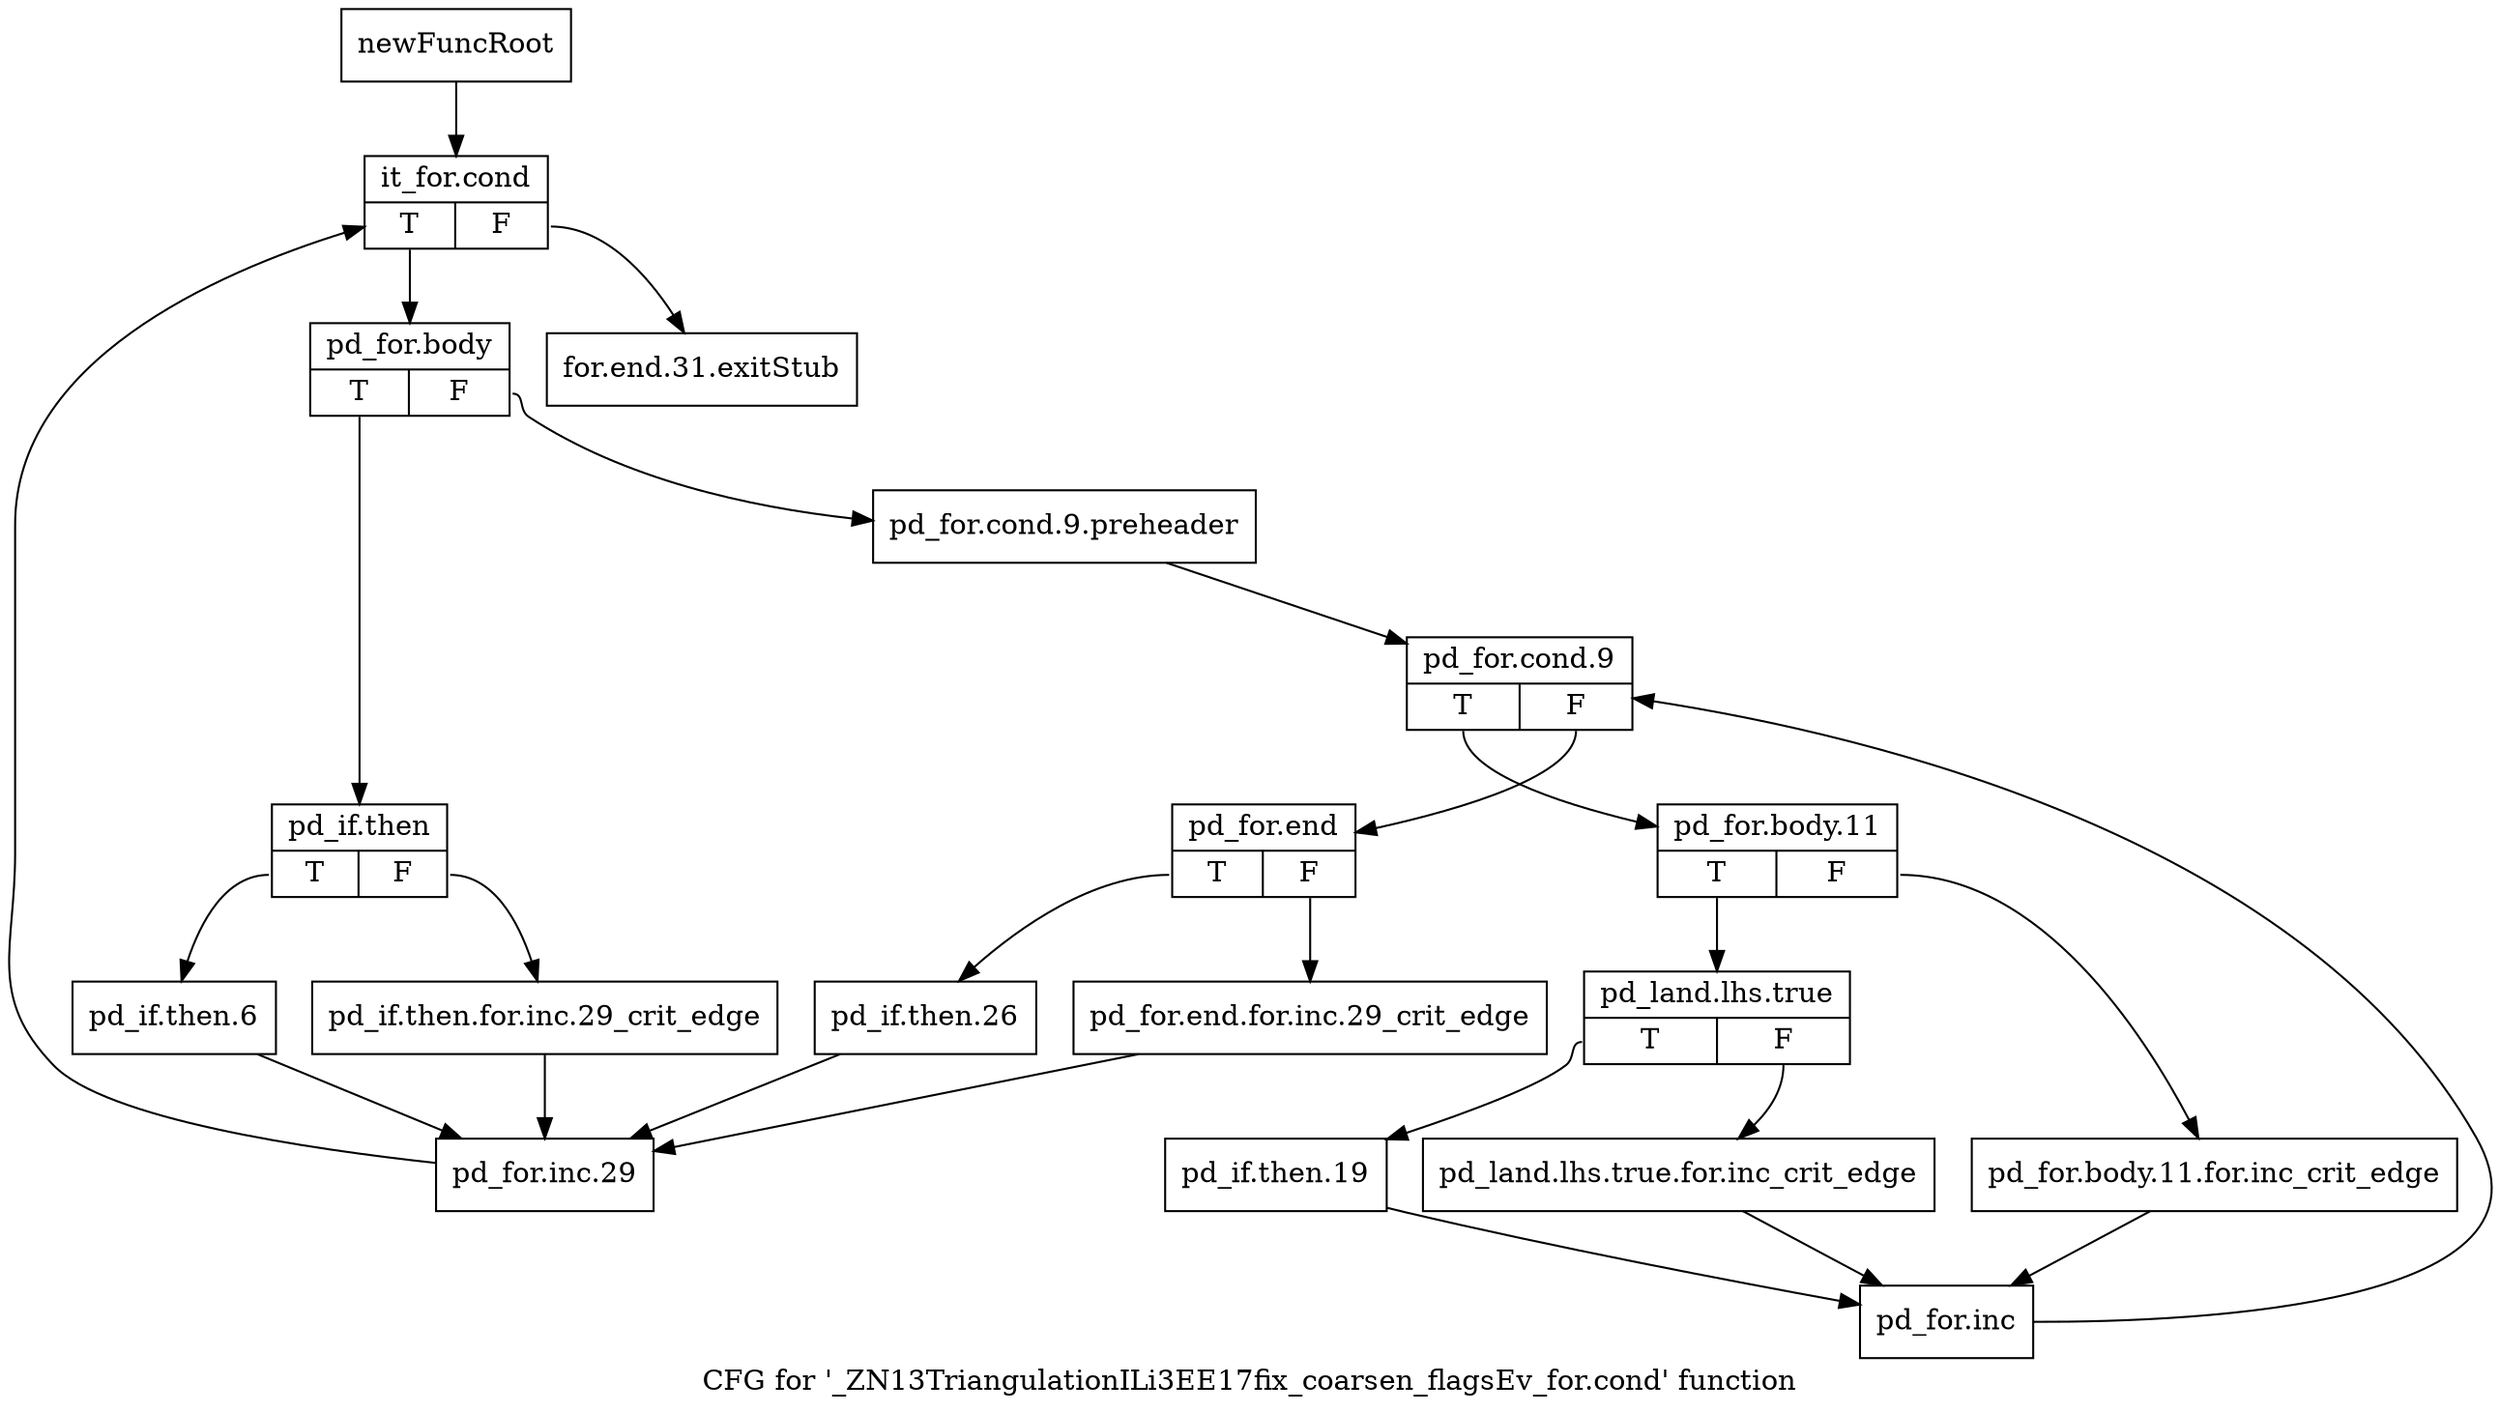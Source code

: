 digraph "CFG for '_ZN13TriangulationILi3EE17fix_coarsen_flagsEv_for.cond' function" {
	label="CFG for '_ZN13TriangulationILi3EE17fix_coarsen_flagsEv_for.cond' function";

	Node0x9890180 [shape=record,label="{newFuncRoot}"];
	Node0x9890180 -> Node0x9890a20;
	Node0x98909d0 [shape=record,label="{for.end.31.exitStub}"];
	Node0x9890a20 [shape=record,label="{it_for.cond|{<s0>T|<s1>F}}"];
	Node0x9890a20:s0 -> Node0x9890a70;
	Node0x9890a20:s1 -> Node0x98909d0;
	Node0x9890a70 [shape=record,label="{pd_for.body|{<s0>T|<s1>F}}"];
	Node0x9890a70:s0 -> Node0x9890e30;
	Node0x9890a70:s1 -> Node0x9890ac0;
	Node0x9890ac0 [shape=record,label="{pd_for.cond.9.preheader}"];
	Node0x9890ac0 -> Node0x9890b10;
	Node0x9890b10 [shape=record,label="{pd_for.cond.9|{<s0>T|<s1>F}}"];
	Node0x9890b10:s0 -> Node0x9890c50;
	Node0x9890b10:s1 -> Node0x9890b60;
	Node0x9890b60 [shape=record,label="{pd_for.end|{<s0>T|<s1>F}}"];
	Node0x9890b60:s0 -> Node0x9890c00;
	Node0x9890b60:s1 -> Node0x9890bb0;
	Node0x9890bb0 [shape=record,label="{pd_for.end.for.inc.29_crit_edge}"];
	Node0x9890bb0 -> Node0x9890f20;
	Node0x9890c00 [shape=record,label="{pd_if.then.26}"];
	Node0x9890c00 -> Node0x9890f20;
	Node0x9890c50 [shape=record,label="{pd_for.body.11|{<s0>T|<s1>F}}"];
	Node0x9890c50:s0 -> Node0x9890cf0;
	Node0x9890c50:s1 -> Node0x9890ca0;
	Node0x9890ca0 [shape=record,label="{pd_for.body.11.for.inc_crit_edge}"];
	Node0x9890ca0 -> Node0x9890de0;
	Node0x9890cf0 [shape=record,label="{pd_land.lhs.true|{<s0>T|<s1>F}}"];
	Node0x9890cf0:s0 -> Node0x9890d90;
	Node0x9890cf0:s1 -> Node0x9890d40;
	Node0x9890d40 [shape=record,label="{pd_land.lhs.true.for.inc_crit_edge}"];
	Node0x9890d40 -> Node0x9890de0;
	Node0x9890d90 [shape=record,label="{pd_if.then.19}"];
	Node0x9890d90 -> Node0x9890de0;
	Node0x9890de0 [shape=record,label="{pd_for.inc}"];
	Node0x9890de0 -> Node0x9890b10;
	Node0x9890e30 [shape=record,label="{pd_if.then|{<s0>T|<s1>F}}"];
	Node0x9890e30:s0 -> Node0x9890ed0;
	Node0x9890e30:s1 -> Node0x9890e80;
	Node0x9890e80 [shape=record,label="{pd_if.then.for.inc.29_crit_edge}"];
	Node0x9890e80 -> Node0x9890f20;
	Node0x9890ed0 [shape=record,label="{pd_if.then.6}"];
	Node0x9890ed0 -> Node0x9890f20;
	Node0x9890f20 [shape=record,label="{pd_for.inc.29}"];
	Node0x9890f20 -> Node0x9890a20;
}
